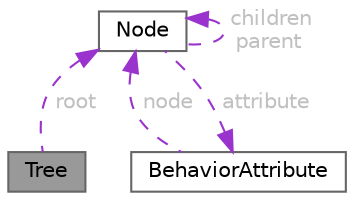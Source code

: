 digraph "Tree"
{
 // LATEX_PDF_SIZE
  bgcolor="transparent";
  edge [fontname=Helvetica,fontsize=10,labelfontname=Helvetica,labelfontsize=10];
  node [fontname=Helvetica,fontsize=10,shape=box,height=0.2,width=0.4];
  Node1 [id="Node000001",label="Tree",height=0.2,width=0.4,color="gray40", fillcolor="grey60", style="filled", fontcolor="black",tooltip="Represents a tree structure."];
  Node2 -> Node1 [id="edge5_Node000001_Node000002",dir="back",color="darkorchid3",style="dashed",tooltip=" ",label=" root",fontcolor="grey" ];
  Node2 [id="Node000002",label="Node",height=0.2,width=0.4,color="gray40", fillcolor="white", style="filled",URL="$classNode.html",tooltip="Represents a node in the tree structure."];
  Node2 -> Node2 [id="edge6_Node000002_Node000002",dir="back",color="darkorchid3",style="dashed",tooltip=" ",label=" children\nparent",fontcolor="grey" ];
  Node3 -> Node2 [id="edge7_Node000002_Node000003",dir="back",color="darkorchid3",style="dashed",tooltip=" ",label=" attribute",fontcolor="grey" ];
  Node3 [id="Node000003",label="BehaviorAttribute",height=0.2,width=0.4,color="gray40", fillcolor="white", style="filled",URL="$unionBehaviorAttribute.html",tooltip="Union representing different types of behavior attributes."];
  Node2 -> Node3 [id="edge8_Node000003_Node000002",dir="back",color="darkorchid3",style="dashed",tooltip=" ",label=" node",fontcolor="grey" ];
}
